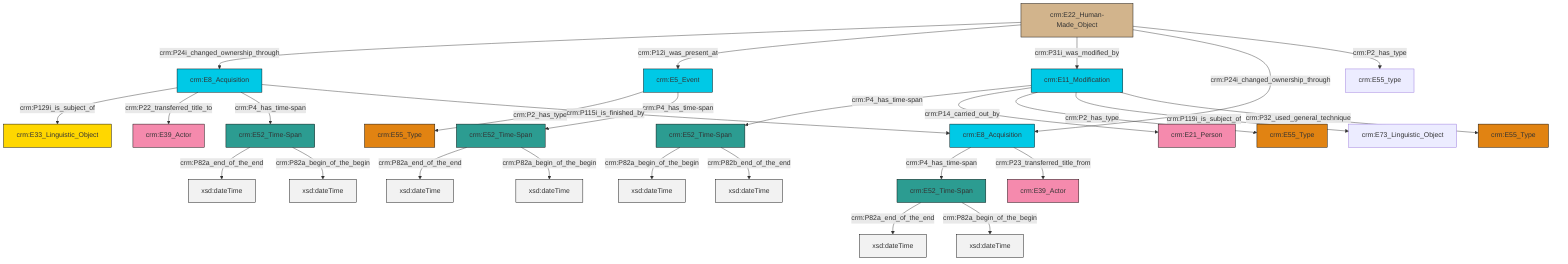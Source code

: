 graph TD
classDef Literal fill:#f2f2f2,stroke:#000000;
classDef CRM_Entity fill:#FFFFFF,stroke:#000000;
classDef Temporal_Entity fill:#00C9E6, stroke:#000000;
classDef Type fill:#E18312, stroke:#000000;
classDef Time-Span fill:#2C9C91, stroke:#000000;
classDef Appellation fill:#FFEB7F, stroke:#000000;
classDef Place fill:#008836, stroke:#000000;
classDef Persistent_Item fill:#B266B2, stroke:#000000;
classDef Conceptual_Object fill:#FFD700, stroke:#000000;
classDef Physical_Thing fill:#D2B48C, stroke:#000000;
classDef Actor fill:#f58aad, stroke:#000000;
classDef PC_Classes fill:#4ce600, stroke:#000000;
classDef Multi fill:#cccccc,stroke:#000000;

0["crm:E52_Time-Span"]:::Time-Span -->|crm:P82a_begin_of_the_begin| 1[xsd:dateTime]:::Literal
2["crm:E52_Time-Span"]:::Time-Span -->|crm:P82a_end_of_the_end| 3[xsd:dateTime]:::Literal
4["crm:E8_Acquisition"]:::Temporal_Entity -->|crm:P4_has_time-span| 2["crm:E52_Time-Span"]:::Time-Span
7["crm:E8_Acquisition"]:::Temporal_Entity -->|crm:P129i_is_subject_of| 8["crm:E33_Linguistic_Object"]:::Conceptual_Object
9["crm:E11_Modification"]:::Temporal_Entity -->|crm:P4_has_time-span| 0["crm:E52_Time-Span"]:::Time-Span
9["crm:E11_Modification"]:::Temporal_Entity -->|crm:P14_carried_out_by| 10["crm:E21_Person"]:::Actor
13["crm:E52_Time-Span"]:::Time-Span -->|crm:P82a_end_of_the_end| 14[xsd:dateTime]:::Literal
19["crm:E22_Human-Made_Object"]:::Physical_Thing -->|crm:P24i_changed_ownership_through| 7["crm:E8_Acquisition"]:::Temporal_Entity
19["crm:E22_Human-Made_Object"]:::Physical_Thing -->|crm:P12i_was_present_at| 21["crm:E5_Event"]:::Temporal_Entity
7["crm:E8_Acquisition"]:::Temporal_Entity -->|crm:P22_transferred_title_to| 23["crm:E39_Actor"]:::Actor
21["crm:E5_Event"]:::Temporal_Entity -->|crm:P2_has_type| 28["crm:E55_Type"]:::Type
9["crm:E11_Modification"]:::Temporal_Entity -->|crm:P2_has_type| 29["crm:E55_Type"]:::Type
19["crm:E22_Human-Made_Object"]:::Physical_Thing -->|crm:P31i_was_modified_by| 9["crm:E11_Modification"]:::Temporal_Entity
31["crm:E52_Time-Span"]:::Time-Span -->|crm:P82a_end_of_the_end| 32[xsd:dateTime]:::Literal
31["crm:E52_Time-Span"]:::Time-Span -->|crm:P82a_begin_of_the_begin| 35[xsd:dateTime]:::Literal
4["crm:E8_Acquisition"]:::Temporal_Entity -->|crm:P23_transferred_title_from| 37["crm:E39_Actor"]:::Actor
2["crm:E52_Time-Span"]:::Time-Span -->|crm:P82a_begin_of_the_begin| 38[xsd:dateTime]:::Literal
21["crm:E5_Event"]:::Temporal_Entity -->|crm:P4_has_time-span| 13["crm:E52_Time-Span"]:::Time-Span
9["crm:E11_Modification"]:::Temporal_Entity -->|crm:P119i_is_subject_of| 24["crm:E73_Linguistic_Object"]:::Default
7["crm:E8_Acquisition"]:::Temporal_Entity -->|crm:P4_has_time-span| 31["crm:E52_Time-Span"]:::Time-Span
9["crm:E11_Modification"]:::Temporal_Entity -->|crm:P32_used_general_technique| 5["crm:E55_Type"]:::Type
19["crm:E22_Human-Made_Object"]:::Physical_Thing -->|crm:P24i_changed_ownership_through| 4["crm:E8_Acquisition"]:::Temporal_Entity
13["crm:E52_Time-Span"]:::Time-Span -->|crm:P82a_begin_of_the_begin| 41[xsd:dateTime]:::Literal
7["crm:E8_Acquisition"]:::Temporal_Entity -->|crm:P115i_is_finished_by| 4["crm:E8_Acquisition"]:::Temporal_Entity
19["crm:E22_Human-Made_Object"]:::Physical_Thing -->|crm:P2_has_type| 11["crm:E55_type"]:::Default
0["crm:E52_Time-Span"]:::Time-Span -->|crm:P82b_end_of_the_end| 43[xsd:dateTime]:::Literal